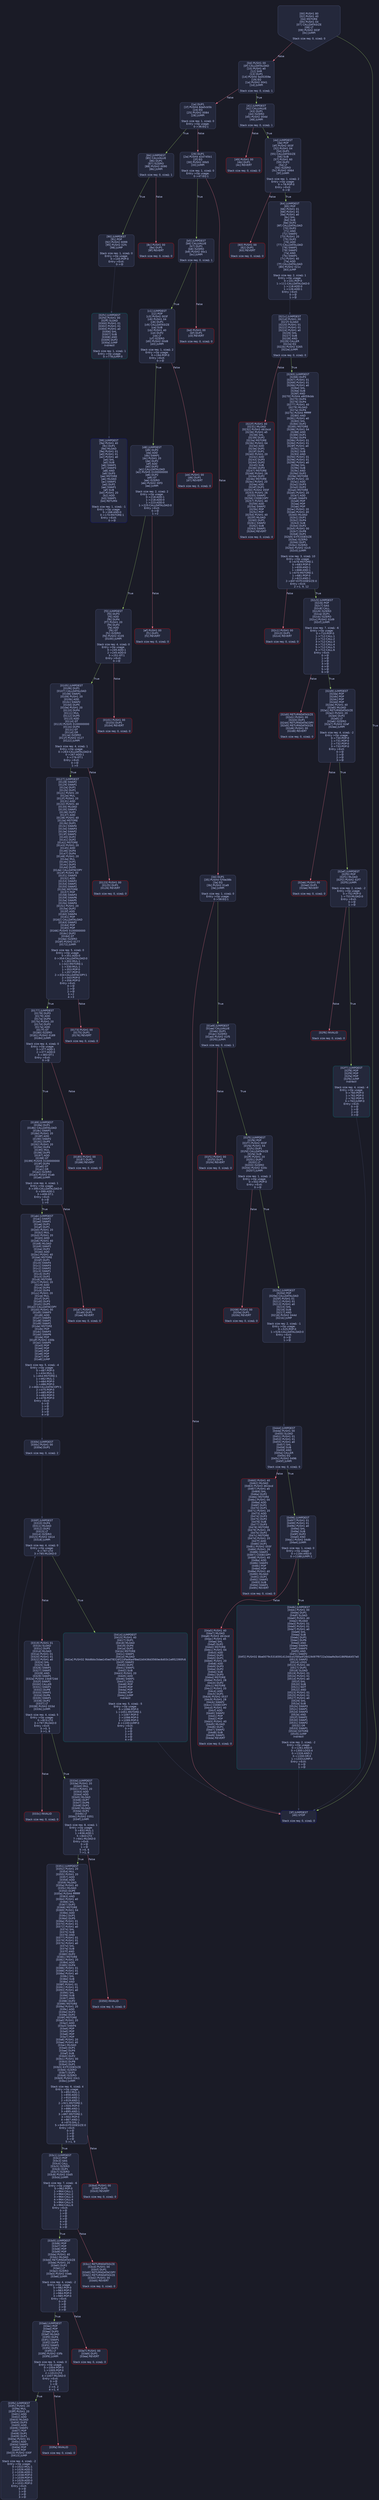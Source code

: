 digraph G {
    node [shape=box, style="filled, rounded", color="#565f89", fontcolor="#c0caf5", fontname="Helvetica", fillcolor="#24283b"];
    edge [color="#414868", fontcolor="#c0caf5", fontname="Helvetica"];
    bgcolor="#1a1b26";
    0 [ label = "[00] PUSH1 80
[02] PUSH1 40
[04] MSTORE
[05] PUSH1 04
[07] CALLDATASIZE
[08] LT
[09] PUSH2 003f
[0c] JUMPI

Stack size req: 0, sizeΔ: 0
" shape = invhouse]
    1 [ label = "[0d] PUSH1 00
[0f] CALLDATALOAD
[10] PUSH1 e0
[12] SHR
[13] DUP1
[14] PUSH4 5e35359e
[19] EQ
[1a] PUSH2 0041
[1d] JUMPI

Stack size req: 0, sizeΔ: 1
"]
    2 [ label = "[1e] DUP1
[1f] PUSH4 8da5cb5b
[24] EQ
[25] PUSH2 0084
[28] JUMPI

Stack size req: 1, sizeΔ: 0
Entry->Op usage:
	0->36:EQ:1
"]
    3 [ label = "[29] DUP1
[2a] PUSH4 d2d745b1
[2f] EQ
[30] PUSH2 00b5
[33] JUMPI

Stack size req: 1, sizeΔ: 0
Entry->Op usage:
	0->47:EQ:1
"]
    4 [ label = "[34] DUP1
[35] PUSH4 f2fde38b
[3a] EQ
[3b] PUSH2 01e9
[3e] JUMPI

Stack size req: 1, sizeΔ: 0
Entry->Op usage:
	0->58:EQ:1
"]
    5 [ label = "[3f] JUMPDEST
[40] STOP

Stack size req: 0, sizeΔ: 0
" color = "darkblue"]
    6 [ label = "[41] JUMPDEST
[42] CALLVALUE
[43] DUP1
[44] ISZERO
[45] PUSH2 004d
[48] JUMPI

Stack size req: 0, sizeΔ: 1
"]
    7 [ label = "[49] PUSH1 00
[4b] DUP1
[4c] REVERT

Stack size req: 0, sizeΔ: 0
" color = "red"]
    8 [ label = "[4d] JUMPDEST
[4e] POP
[4f] PUSH2 003f
[52] PUSH1 04
[54] DUP1
[55] CALLDATASIZE
[56] SUB
[57] PUSH1 60
[59] DUP2
[5a] LT
[5b] ISZERO
[5c] PUSH2 0064
[5f] JUMPI

Stack size req: 1, sizeΔ: 2
Entry->Op usage:
	0->78:POP:0
Entry->Exit:
	0->😵
"]
    9 [ label = "[60] PUSH1 00
[62] DUP1
[63] REVERT

Stack size req: 0, sizeΔ: 0
" color = "red"]
    10 [ label = "[64] JUMPDEST
[65] POP
[66] PUSH1 01
[68] PUSH1 01
[6a] PUSH1 a0
[6c] SHL
[6d] SUB
[6e] DUP2
[6f] CALLDATALOAD
[70] DUP2
[71] AND
[72] SWAP2
[73] PUSH1 20
[75] DUP2
[76] ADD
[77] CALLDATALOAD
[78] SWAP1
[79] SWAP2
[7a] AND
[7b] SWAP1
[7c] PUSH1 40
[7e] ADD
[7f] CALLDATALOAD
[80] PUSH2 021c
[83] JUMP

Stack size req: 2, sizeΔ: 1
Entry->Op usage:
	0->101:POP:0
	1->111:CALLDATALOAD:0
	1->118:ADD:0
	1->126:ADD:1
Entry->Exit:
	0->😵
	1->😵
"]
    11 [ label = "[84] JUMPDEST
[85] CALLVALUE
[86] DUP1
[87] ISZERO
[88] PUSH2 0090
[8b] JUMPI

Stack size req: 0, sizeΔ: 1
"]
    12 [ label = "[8c] PUSH1 00
[8e] DUP1
[8f] REVERT

Stack size req: 0, sizeΔ: 0
" color = "red"]
    13 [ label = "[90] JUMPDEST
[91] POP
[92] PUSH2 0099
[95] PUSH2 02fc
[98] JUMP

Stack size req: 1, sizeΔ: 0
Entry->Op usage:
	0->145:POP:0
Entry->Exit:
	0->😵
"]
    14 [ label = "[99] JUMPDEST
[9a] PUSH1 40
[9c] DUP1
[9d] MLOAD
[9e] PUSH1 01
[a0] PUSH1 01
[a2] PUSH1 a0
[a4] SHL
[a5] SUB
[a6] SWAP1
[a7] SWAP3
[a8] AND
[a9] DUP3
[aa] MSTORE
[ab] MLOAD
[ac] SWAP1
[ad] DUP2
[ae] SWAP1
[af] SUB
[b0] PUSH1 20
[b2] ADD
[b3] SWAP1
[b4] RETURN

Stack size req: 1, sizeΔ: -1
Entry->Op usage:
	0->168:AND:0
	0->170:MSTORE:1
Entry->Exit:
	0->😵
" color = "darkblue"]
    15 [ label = "[b5] JUMPDEST
[b6] CALLVALUE
[b7] DUP1
[b8] ISZERO
[b9] PUSH2 00c1
[bc] JUMPI

Stack size req: 0, sizeΔ: 1
"]
    16 [ label = "[bd] PUSH1 00
[bf] DUP1
[c0] REVERT

Stack size req: 0, sizeΔ: 0
" color = "red"]
    17 [ label = "[c1] JUMPDEST
[c2] POP
[c3] PUSH2 003f
[c6] PUSH1 04
[c8] DUP1
[c9] CALLDATASIZE
[ca] SUB
[cb] PUSH1 40
[cd] DUP2
[ce] LT
[cf] ISZERO
[d0] PUSH2 00d8
[d3] JUMPI

Stack size req: 1, sizeΔ: 2
Entry->Op usage:
	0->194:POP:0
Entry->Exit:
	0->😵
"]
    18 [ label = "[d4] PUSH1 00
[d6] DUP1
[d7] REVERT

Stack size req: 0, sizeΔ: 0
" color = "red"]
    19 [ label = "[d8] JUMPDEST
[d9] DUP2
[da] ADD
[db] SWAP1
[dc] PUSH1 20
[de] DUP2
[df] ADD
[e0] DUP2
[e1] CALLDATALOAD
[e2] PUSH5 0100000000
[e8] DUP2
[e9] GT
[ea] ISZERO
[eb] PUSH2 00f3
[ee] JUMPI

Stack size req: 2, sizeΔ: 2
Entry->Op usage:
	0->218:ADD:1
	1->218:ADD:0
	1->223:ADD:0
	1->225:CALLDATALOAD:0
Entry->Exit:
	0->😵
	1->2
"]
    20 [ label = "[ef] PUSH1 00
[f1] DUP1
[f2] REVERT

Stack size req: 0, sizeΔ: 0
" color = "red"]
    21 [ label = "[f3] JUMPDEST
[f4] DUP3
[f5] ADD
[f6] DUP4
[f7] PUSH1 20
[f9] DUP3
[fa] ADD
[fb] GT
[fc] ISZERO
[fd] PUSH2 0105
[0100] JUMPI

Stack size req: 4, sizeΔ: 0
Entry->Op usage:
	0->245:ADD:1
	2->245:ADD:0
	3->251:GT:1
Entry->Exit:
	0->😵
"]
    22 [ label = "[0101] PUSH1 00
[0103] DUP1
[0104] REVERT

Stack size req: 0, sizeΔ: 0
" color = "red"]
    23 [ label = "[0105] JUMPDEST
[0106] DUP1
[0107] CALLDATALOAD
[0108] SWAP1
[0109] PUSH1 20
[010b] ADD
[010c] SWAP2
[010d] DUP5
[010e] PUSH1 20
[0110] DUP4
[0111] MUL
[0112] DUP5
[0113] ADD
[0114] GT
[0115] PUSH5 0100000000
[011b] DUP4
[011c] GT
[011d] OR
[011e] ISZERO
[011f] PUSH2 0127
[0122] JUMPI

Stack size req: 4, sizeΔ: 1
Entry->Op usage:
	0->263:CALLDATALOAD:0
	0->267:ADD:1
	3->276:GT:1
Entry->Exit:
	0->😵
	1->0
"]
    24 [ label = "[0123] PUSH1 00
[0125] DUP1
[0126] REVERT

Stack size req: 0, sizeΔ: 0
" color = "red"]
    25 [ label = "[0127] JUMPDEST
[0128] SWAP2
[0129] SWAP1
[012a] DUP1
[012b] DUP1
[012c] PUSH1 20
[012e] MUL
[012f] PUSH1 20
[0131] ADD
[0132] PUSH1 40
[0134] MLOAD
[0135] SWAP1
[0136] DUP2
[0137] ADD
[0138] PUSH1 40
[013a] MSTORE
[013b] DUP1
[013c] SWAP4
[013d] SWAP3
[013e] SWAP2
[013f] SWAP1
[0140] DUP2
[0141] DUP2
[0142] MSTORE
[0143] PUSH1 20
[0145] ADD
[0146] DUP4
[0147] DUP4
[0148] PUSH1 20
[014a] MUL
[014b] DUP1
[014c] DUP3
[014d] DUP5
[014e] CALLDATACOPY
[014f] PUSH1 00
[0151] SWAP3
[0152] ADD
[0153] SWAP2
[0154] SWAP1
[0155] SWAP2
[0156] MSTORE
[0157] POP
[0158] SWAP3
[0159] SWAP6
[015a] SWAP5
[015b] SWAP4
[015c] PUSH1 20
[015e] DUP2
[015f] ADD
[0160] SWAP4
[0161] POP
[0162] CALLDATALOAD
[0163] SWAP2
[0164] POP
[0165] POP
[0166] PUSH5 0100000000
[016c] DUP2
[016d] GT
[016e] ISZERO
[016f] PUSH2 0177
[0172] JUMPI

Stack size req: 5, sizeΔ: 0
Entry->Op usage:
	0->351:ADD:0
	0->354:CALLDATALOAD:0
	1->302:MUL:1
	1->322:MSTORE:1
	1->330:MUL:1
	1->353:POP:0
	1->357:POP:0
	2->334:CALLDATACOPY:1
	2->343:POP:0
	2->356:POP:0
Entry->Exit:
	0->😵
	1->😵
	2->😵
	3->2
	4->3
"]
    26 [ label = "[0173] PUSH1 00
[0175] DUP1
[0176] REVERT

Stack size req: 0, sizeΔ: 0
" color = "red"]
    27 [ label = "[0177] JUMPDEST
[0178] DUP3
[0179] ADD
[017a] DUP4
[017b] PUSH1 20
[017d] DUP3
[017e] ADD
[017f] GT
[0180] ISZERO
[0181] PUSH2 0189
[0184] JUMPI

Stack size req: 4, sizeΔ: 0
Entry->Op usage:
	0->377:ADD:1
	2->377:ADD:0
	3->383:GT:1
Entry->Exit:
	0->😵
"]
    28 [ label = "[0185] PUSH1 00
[0187] DUP1
[0188] REVERT

Stack size req: 0, sizeΔ: 0
" color = "red"]
    29 [ label = "[0189] JUMPDEST
[018a] DUP1
[018b] CALLDATALOAD
[018c] SWAP1
[018d] PUSH1 20
[018f] ADD
[0190] SWAP2
[0191] DUP5
[0192] PUSH1 20
[0194] DUP4
[0195] MUL
[0196] DUP5
[0197] ADD
[0198] GT
[0199] PUSH5 0100000000
[019f] DUP4
[01a0] GT
[01a1] OR
[01a2] ISZERO
[01a3] PUSH2 01ab
[01a6] JUMPI

Stack size req: 4, sizeΔ: 1
Entry->Op usage:
	0->395:CALLDATALOAD:0
	0->399:ADD:1
	3->408:GT:1
Entry->Exit:
	0->😵
	1->0
"]
    30 [ label = "[01a7] PUSH1 00
[01a9] DUP1
[01aa] REVERT

Stack size req: 0, sizeΔ: 0
" color = "red"]
    31 [ label = "[01ab] JUMPDEST
[01ac] SWAP2
[01ad] SWAP1
[01ae] DUP1
[01af] DUP1
[01b0] PUSH1 20
[01b2] MUL
[01b3] PUSH1 20
[01b5] ADD
[01b6] PUSH1 40
[01b8] MLOAD
[01b9] SWAP1
[01ba] DUP2
[01bb] ADD
[01bc] PUSH1 40
[01be] MSTORE
[01bf] DUP1
[01c0] SWAP4
[01c1] SWAP3
[01c2] SWAP2
[01c3] SWAP1
[01c4] DUP2
[01c5] DUP2
[01c6] MSTORE
[01c7] PUSH1 20
[01c9] ADD
[01ca] DUP4
[01cb] DUP4
[01cc] PUSH1 20
[01ce] MUL
[01cf] DUP1
[01d0] DUP3
[01d1] DUP5
[01d2] CALLDATACOPY
[01d3] PUSH1 00
[01d5] SWAP3
[01d6] ADD
[01d7] SWAP2
[01d8] SWAP1
[01d9] SWAP2
[01da] MSTORE
[01db] POP
[01dc] SWAP3
[01dd] SWAP6
[01de] POP
[01df] PUSH2 030b
[01e2] SWAP5
[01e3] POP
[01e4] POP
[01e5] POP
[01e6] POP
[01e7] POP
[01e8] JUMP

Stack size req: 5, sizeΔ: -4
Entry->Op usage:
	0->487:POP:0
	1->434:MUL:1
	1->454:MSTORE:1
	1->462:MUL:1
	1->484:POP:0
	1->486:POP:0
	2->466:CALLDATACOPY:1
	2->475:POP:0
	2->485:POP:0
	3->483:POP:0
	4->478:POP:0
Entry->Exit:
	0->😵
	1->😵
	2->😵
	3->😵
	4->😵
"]
    32 [ label = "[01e9] JUMPDEST
[01ea] CALLVALUE
[01eb] DUP1
[01ec] ISZERO
[01ed] PUSH2 01f5
[01f0] JUMPI

Stack size req: 0, sizeΔ: 1
"]
    33 [ label = "[01f1] PUSH1 00
[01f3] DUP1
[01f4] REVERT

Stack size req: 0, sizeΔ: 0
" color = "red"]
    34 [ label = "[01f5] JUMPDEST
[01f6] POP
[01f7] PUSH2 003f
[01fa] PUSH1 04
[01fc] DUP1
[01fd] CALLDATASIZE
[01fe] SUB
[01ff] PUSH1 20
[0201] DUP2
[0202] LT
[0203] ISZERO
[0204] PUSH2 020c
[0207] JUMPI

Stack size req: 1, sizeΔ: 2
Entry->Op usage:
	0->502:POP:0
Entry->Exit:
	0->😵
"]
    35 [ label = "[0208] PUSH1 00
[020a] DUP1
[020b] REVERT

Stack size req: 0, sizeΔ: 0
" color = "red"]
    36 [ label = "[020c] JUMPDEST
[020d] POP
[020e] CALLDATALOAD
[020f] PUSH1 01
[0211] PUSH1 01
[0213] PUSH1 a0
[0215] SHL
[0216] SUB
[0217] AND
[0218] PUSH2 044d
[021b] JUMP

Stack size req: 2, sizeΔ: -1
Entry->Op usage:
	0->525:POP:0
	1->526:CALLDATALOAD:0
Entry->Exit:
	0->😵
	1->😵
"]
    37 [ label = "[021c] JUMPDEST
[021d] PUSH1 00
[021f] SLOAD
[0220] PUSH1 01
[0222] PUSH1 01
[0224] PUSH1 a0
[0226] SHL
[0227] SUB
[0228] AND
[0229] CALLER
[022a] EQ
[022b] PUSH2 0265
[022e] JUMPI

Stack size req: 0, sizeΔ: 0
"]
    38 [ label = "[022f] PUSH1 40
[0231] MLOAD
[0232] PUSH3 461bcd
[0236] PUSH1 e5
[0238] SHL
[0239] DUP2
[023a] MSTORE
[023b] PUSH1 04
[023d] ADD
[023e] DUP1
[023f] DUP1
[0240] PUSH1 20
[0242] ADD
[0243] DUP3
[0244] DUP2
[0245] SUB
[0246] DUP3
[0247] MSTORE
[0248] PUSH1 26
[024a] DUP2
[024b] MSTORE
[024c] PUSH1 20
[024e] ADD
[024f] DUP1
[0250] PUSH2 055f
[0253] PUSH1 26
[0255] SWAP2
[0256] CODECOPY
[0257] PUSH1 40
[0259] ADD
[025a] SWAP2
[025b] POP
[025c] POP
[025d] PUSH1 40
[025f] MLOAD
[0260] DUP1
[0261] SWAP2
[0262] SUB
[0263] SWAP1
[0264] REVERT

Stack size req: 0, sizeΔ: 0
" color = "red"]
    39 [ label = "[0265] JUMPDEST
[0266] DUP3
[0267] PUSH1 01
[0269] PUSH1 01
[026b] PUSH1 a0
[026d] SHL
[026e] SUB
[026f] AND
[0270] PUSH4 a9059cbb
[0275] DUP4
[0276] DUP4
[0277] PUSH1 40
[0279] MLOAD
[027a] DUP4
[027b] PUSH4 ffffffff
[0280] AND
[0281] PUSH1 e0
[0283] SHL
[0284] DUP2
[0285] MSTORE
[0286] PUSH1 04
[0288] ADD
[0289] DUP1
[028a] DUP4
[028b] PUSH1 01
[028d] PUSH1 01
[028f] PUSH1 a0
[0291] SHL
[0292] SUB
[0293] AND
[0294] PUSH1 01
[0296] PUSH1 01
[0298] PUSH1 a0
[029a] SHL
[029b] SUB
[029c] AND
[029d] DUP2
[029e] MSTORE
[029f] PUSH1 20
[02a1] ADD
[02a2] DUP3
[02a3] DUP2
[02a4] MSTORE
[02a5] PUSH1 20
[02a7] ADD
[02a8] SWAP3
[02a9] POP
[02aa] POP
[02ab] POP
[02ac] PUSH1 20
[02ae] PUSH1 40
[02b0] MLOAD
[02b1] DUP1
[02b2] DUP4
[02b3] SUB
[02b4] DUP2
[02b5] PUSH1 00
[02b7] DUP8
[02b8] DUP1
[02b9] EXTCODESIZE
[02ba] ISZERO
[02bb] DUP1
[02bc] ISZERO
[02bd] PUSH2 02c5
[02c0] JUMPI

Stack size req: 3, sizeΔ: 10
Entry->Op usage:
	0->676:MSTORE:1
	0->683:POP:0
	1->659:AND:1
	1->668:AND:1
	1->670:MSTORE:1
	1->681:POP:0
	2->623:AND:1
	2->697:EXTCODESIZE:0
Entry->Exit:
	2->1, 9, 12
"]
    40 [ label = "[02c1] PUSH1 00
[02c3] DUP1
[02c4] REVERT

Stack size req: 0, sizeΔ: 0
" color = "red"]
    41 [ label = "[02c5] JUMPDEST
[02c6] POP
[02c7] GAS
[02c8] CALL
[02c9] ISZERO
[02ca] DUP1
[02cb] ISZERO
[02cc] PUSH2 02d9
[02cf] JUMPI

Stack size req: 7, sizeΔ: -6
Entry->Op usage:
	0->710:POP:0
	1->712:CALL:1
	2->712:CALL:2
	3->712:CALL:3
	4->712:CALL:4
	5->712:CALL:5
	6->712:CALL:6
Entry->Exit:
	0->😵
	1->😵
	2->😵
	3->😵
	4->😵
	5->😵
	6->😵
"]
    42 [ label = "[02d0] RETURNDATASIZE
[02d1] PUSH1 00
[02d3] DUP1
[02d4] RETURNDATACOPY
[02d5] RETURNDATASIZE
[02d6] PUSH1 00
[02d8] REVERT

Stack size req: 0, sizeΔ: 0
" color = "red"]
    43 [ label = "[02d9] JUMPDEST
[02da] POP
[02db] POP
[02dc] POP
[02dd] POP
[02de] PUSH1 40
[02e0] MLOAD
[02e1] RETURNDATASIZE
[02e2] PUSH1 20
[02e4] DUP2
[02e5] LT
[02e6] ISZERO
[02e7] PUSH2 02ef
[02ea] JUMPI

Stack size req: 4, sizeΔ: -2
Entry->Op usage:
	0->730:POP:0
	1->731:POP:0
	2->732:POP:0
	3->733:POP:0
Entry->Exit:
	0->😵
	1->😵
	2->😵
	3->😵
"]
    44 [ label = "[02eb] PUSH1 00
[02ed] DUP1
[02ee] REVERT

Stack size req: 0, sizeΔ: 0
" color = "red"]
    45 [ label = "[02ef] JUMPDEST
[02f0] POP
[02f1] MLOAD
[02f2] PUSH2 02f7
[02f5] JUMPI

Stack size req: 2, sizeΔ: -2
Entry->Op usage:
	0->752:POP:0
	1->753:MLOAD:0
Entry->Exit:
	0->😵
	1->😵
"]
    46 [ label = "[02f6] INVALID

Stack size req: 0, sizeΔ: 0
" color = "red"]
    47 [ label = "[02f7] JUMPDEST
[02f8] POP
[02f9] POP
[02fa] POP
[02fb] JUMP
Indirect!

Stack size req: 4, sizeΔ: -4
Entry->Op usage:
	0->760:POP:0
	1->761:POP:0
	2->762:POP:0
	3->763:JUMP:0
Entry->Exit:
	0->😵
	1->😵
	2->😵
	3->😵
" color = "teal"]
    48 [ label = "[02fc] JUMPDEST
[02fd] PUSH1 00
[02ff] SLOAD
[0300] PUSH1 01
[0302] PUSH1 01
[0304] PUSH1 a0
[0306] SHL
[0307] SUB
[0308] AND
[0309] DUP2
[030a] JUMP
Indirect!

Stack size req: 1, sizeΔ: 1
Entry->Op usage:
	0->778:JUMP:0
" color = "teal"]
    49 [ label = "[030b] JUMPDEST
[030c] PUSH1 00
[030e] DUP1

Stack size req: 0, sizeΔ: 2
"]
    50 [ label = "[030f] JUMPDEST
[0310] DUP4
[0311] MLOAD
[0312] DUP2
[0313] LT
[0314] ISZERO
[0315] PUSH2 0414
[0318] JUMPI

Stack size req: 4, sizeΔ: 0
Entry->Op usage:
	0->787:LT:0
	3->785:MLOAD:0
"]
    51 [ label = "[0319] PUSH1 01
[031b] SLOAD
[031c] DUP5
[031d] MLOAD
[031e] PUSH1 01
[0320] PUSH1 01
[0322] PUSH1 a0
[0324] SHL
[0325] SUB
[0326] SWAP1
[0327] SWAP2
[0328] AND
[0329] SWAP1
[032a] PUSH4 23b872dd
[032f] SWAP1
[0330] CALLER
[0331] SWAP1
[0332] DUP8
[0333] SWAP1
[0334] DUP6
[0335] SWAP1
[0336] DUP2
[0337] LT
[0338] PUSH2 033d
[033b] JUMPI

Stack size req: 4, sizeΔ: 5
Entry->Op usage:
	0->823:LT:0
	3->797:MLOAD:0
Entry->Exit:
	0->0, 5
	3->1, 8
"]
    52 [ label = "[033c] INVALID

Stack size req: 0, sizeΔ: 0
" color = "red"]
    53 [ label = "[033d] JUMPDEST
[033e] PUSH1 20
[0340] MUL
[0341] PUSH1 20
[0343] ADD
[0344] ADD
[0345] MLOAD
[0346] DUP7
[0347] DUP6
[0348] DUP2
[0349] MLOAD
[034a] DUP2
[034b] LT
[034c] PUSH2 0351
[034f] JUMPI

Stack size req: 8, sizeΔ: 1
Entry->Op usage:
	0->832:MUL:1
	1->836:ADD:1
	5->843:LT:0
	7->841:MLOAD:0
Entry->Exit:
	0->😵
	1->😵
	5->0, 6
	7->1, 8
"]
    54 [ label = "[0350] INVALID

Stack size req: 0, sizeΔ: 0
" color = "red"]
    55 [ label = "[0351] JUMPDEST
[0352] PUSH1 20
[0354] MUL
[0355] PUSH1 20
[0357] ADD
[0358] ADD
[0359] MLOAD
[035a] PUSH1 40
[035c] MLOAD
[035d] DUP5
[035e] PUSH4 ffffffff
[0363] AND
[0364] PUSH1 e0
[0366] SHL
[0367] DUP2
[0368] MSTORE
[0369] PUSH1 04
[036b] ADD
[036c] DUP1
[036d] DUP5
[036e] PUSH1 01
[0370] PUSH1 01
[0372] PUSH1 a0
[0374] SHL
[0375] SUB
[0376] AND
[0377] PUSH1 01
[0379] PUSH1 01
[037b] PUSH1 a0
[037d] SHL
[037e] SUB
[037f] AND
[0380] DUP2
[0381] MSTORE
[0382] PUSH1 20
[0384] ADD
[0385] DUP4
[0386] PUSH1 01
[0388] PUSH1 01
[038a] PUSH1 a0
[038c] SHL
[038d] SUB
[038e] AND
[038f] PUSH1 01
[0391] PUSH1 01
[0393] PUSH1 a0
[0395] SHL
[0396] SUB
[0397] AND
[0398] DUP2
[0399] MSTORE
[039a] PUSH1 20
[039c] ADD
[039d] DUP3
[039e] DUP2
[039f] MSTORE
[03a0] PUSH1 20
[03a2] ADD
[03a3] SWAP4
[03a4] POP
[03a5] POP
[03a6] POP
[03a7] POP
[03a8] PUSH1 20
[03aa] PUSH1 40
[03ac] MLOAD
[03ad] DUP1
[03ae] DUP4
[03af] SUB
[03b0] DUP2
[03b1] PUSH1 00
[03b3] DUP8
[03b4] DUP1
[03b5] EXTCODESIZE
[03b6] ISZERO
[03b7] DUP1
[03b8] ISZERO
[03b9] PUSH2 03c1
[03bc] JUMPI

Stack size req: 6, sizeΔ: 4
Entry->Op usage:
	0->852:MUL:1
	1->856:ADD:1
	2->910:AND:1
	2->919:AND:1
	2->921:MSTORE:1
	2->935:POP:0
	3->886:AND:1
	3->895:AND:1
	3->897:MSTORE:1
	3->932:POP:0
	4->867:AND:1
	4->870:SHL:1
	5->949:EXTCODESIZE:0
Entry->Exit:
	0->😵
	1->😵
	2->😵
	3->😵
	5->1, 9
"]
    56 [ label = "[03bd] PUSH1 00
[03bf] DUP1
[03c0] REVERT

Stack size req: 0, sizeΔ: 0
" color = "red"]
    57 [ label = "[03c1] JUMPDEST
[03c2] POP
[03c3] GAS
[03c4] CALL
[03c5] ISZERO
[03c6] DUP1
[03c7] ISZERO
[03c8] PUSH2 03d5
[03cb] JUMPI

Stack size req: 7, sizeΔ: -6
Entry->Op usage:
	0->962:POP:0
	1->964:CALL:1
	2->964:CALL:2
	3->964:CALL:3
	4->964:CALL:4
	5->964:CALL:5
	6->964:CALL:6
Entry->Exit:
	0->😵
	1->😵
	2->😵
	3->😵
	4->😵
	5->😵
	6->😵
"]
    58 [ label = "[03cc] RETURNDATASIZE
[03cd] PUSH1 00
[03cf] DUP1
[03d0] RETURNDATACOPY
[03d1] RETURNDATASIZE
[03d2] PUSH1 00
[03d4] REVERT

Stack size req: 0, sizeΔ: 0
" color = "red"]
    59 [ label = "[03d5] JUMPDEST
[03d6] POP
[03d7] POP
[03d8] POP
[03d9] POP
[03da] PUSH1 40
[03dc] MLOAD
[03dd] RETURNDATASIZE
[03de] PUSH1 20
[03e0] DUP2
[03e1] LT
[03e2] ISZERO
[03e3] PUSH2 03eb
[03e6] JUMPI

Stack size req: 4, sizeΔ: -2
Entry->Op usage:
	0->982:POP:0
	1->983:POP:0
	2->984:POP:0
	3->985:POP:0
Entry->Exit:
	0->😵
	1->😵
	2->😵
	3->😵
"]
    60 [ label = "[03e7] PUSH1 00
[03e9] DUP1
[03ea] REVERT

Stack size req: 0, sizeΔ: 0
" color = "red"]
    61 [ label = "[03eb] JUMPDEST
[03ec] POP
[03ed] POP
[03ee] DUP3
[03ef] MLOAD
[03f0] DUP4
[03f1] SWAP1
[03f2] DUP3
[03f3] SWAP1
[03f4] DUP2
[03f5] LT
[03f6] PUSH2 03fb
[03f9] JUMPI

Stack size req: 5, sizeΔ: 0
Entry->Op usage:
	0->1004:POP:0
	1->1005:POP:0
	2->1013:LT:0
	4->1007:MLOAD:0
Entry->Exit:
	0->😵
	1->😵
	2->0, 2
	4->1, 4
"]
    62 [ label = "[03fa] INVALID

Stack size req: 0, sizeΔ: 0
" color = "red"]
    63 [ label = "[03fb] JUMPDEST
[03fc] PUSH1 20
[03fe] MUL
[03ff] PUSH1 20
[0401] ADD
[0402] ADD
[0403] MLOAD
[0404] DUP3
[0405] ADD
[0406] SWAP2
[0407] POP
[0408] DUP1
[0409] DUP1
[040a] PUSH1 01
[040c] ADD
[040d] SWAP2
[040e] POP
[040f] POP
[0410] PUSH2 030f
[0413] JUMP

Stack size req: 4, sizeΔ: -2
Entry->Op usage:
	0->1022:MUL:1
	1->1026:ADD:1
	2->1036:ADD:1
	2->1038:POP:0
	2->1039:POP:0
	3->1029:ADD:0
	3->1031:POP:0
Entry->Exit:
	0->😵
	1->😵
	2->😵
	3->😵
"]
    64 [ label = "[0414] JUMPDEST
[0415] PUSH1 40
[0417] DUP1
[0418] MLOAD
[0419] DUP4
[041a] DUP2
[041b] MSTORE
[041c] SWAP1
[041d] MLOAD
[041e] PUSH32 9bb8bbc5dae145ed78316f22dfad6a4f8ed1b0436d3560ec6d03c1e952390fc6
[043f] SWAP2
[0440] DUP2
[0441] SWAP1
[0442] SUB
[0443] PUSH1 20
[0445] ADD
[0446] SWAP1
[0447] LOG1
[0448] POP
[0449] POP
[044a] POP
[044b] POP
[044c] JUMP
Indirect!

Stack size req: 5, sizeΔ: -5
Entry->Op usage:
	0->1096:POP:0
	1->1051:MSTORE:1
	1->1097:POP:0
	2->1098:POP:0
	3->1099:POP:0
	4->1100:JUMP:0
Entry->Exit:
	0->😵
	1->😵
	2->😵
	3->😵
	4->😵
" color = "teal"]
    65 [ label = "[044d] JUMPDEST
[044e] PUSH1 00
[0450] SLOAD
[0451] PUSH1 01
[0453] PUSH1 01
[0455] PUSH1 a0
[0457] SHL
[0458] SUB
[0459] AND
[045a] CALLER
[045b] EQ
[045c] PUSH2 0496
[045f] JUMPI

Stack size req: 0, sizeΔ: 0
"]
    66 [ label = "[0460] PUSH1 40
[0462] MLOAD
[0463] PUSH3 461bcd
[0467] PUSH1 e5
[0469] SHL
[046a] DUP2
[046b] MSTORE
[046c] PUSH1 04
[046e] ADD
[046f] DUP1
[0470] DUP1
[0471] PUSH1 20
[0473] ADD
[0474] DUP3
[0475] DUP2
[0476] SUB
[0477] DUP3
[0478] MSTORE
[0479] PUSH1 26
[047b] DUP2
[047c] MSTORE
[047d] PUSH1 20
[047f] ADD
[0480] DUP1
[0481] PUSH2 055f
[0484] PUSH1 26
[0486] SWAP2
[0487] CODECOPY
[0488] PUSH1 40
[048a] ADD
[048b] SWAP2
[048c] POP
[048d] POP
[048e] PUSH1 40
[0490] MLOAD
[0491] DUP1
[0492] SWAP2
[0493] SUB
[0494] SWAP1
[0495] REVERT

Stack size req: 0, sizeΔ: 0
" color = "red"]
    67 [ label = "[0496] JUMPDEST
[0497] PUSH1 01
[0499] PUSH1 01
[049b] PUSH1 a0
[049d] SHL
[049e] SUB
[049f] DUP2
[04a0] AND
[04a1] PUSH2 04db
[04a4] JUMPI

Stack size req: 1, sizeΔ: 0
Entry->Op usage:
	0->1184:AND:0
	0->1188:JUMPI:1
"]
    68 [ label = "[04a5] PUSH1 40
[04a7] MLOAD
[04a8] PUSH3 461bcd
[04ac] PUSH1 e5
[04ae] SHL
[04af] DUP2
[04b0] MSTORE
[04b1] PUSH1 04
[04b3] ADD
[04b4] DUP1
[04b5] DUP1
[04b6] PUSH1 20
[04b8] ADD
[04b9] DUP3
[04ba] DUP2
[04bb] SUB
[04bc] DUP3
[04bd] MSTORE
[04be] PUSH1 28
[04c0] DUP2
[04c1] MSTORE
[04c2] PUSH1 20
[04c4] ADD
[04c5] DUP1
[04c6] PUSH2 0537
[04c9] PUSH1 28
[04cb] SWAP2
[04cc] CODECOPY
[04cd] PUSH1 40
[04cf] ADD
[04d0] SWAP2
[04d1] POP
[04d2] POP
[04d3] PUSH1 40
[04d5] MLOAD
[04d6] DUP1
[04d7] SWAP2
[04d8] SUB
[04d9] SWAP1
[04da] REVERT

Stack size req: 0, sizeΔ: 0
" color = "red"]
    69 [ label = "[04db] JUMPDEST
[04dc] PUSH1 00
[04de] DUP1
[04df] SLOAD
[04e0] PUSH1 40
[04e2] MLOAD
[04e3] PUSH1 01
[04e5] PUSH1 01
[04e7] PUSH1 a0
[04e9] SHL
[04ea] SUB
[04eb] DUP1
[04ec] DUP6
[04ed] AND
[04ee] SWAP4
[04ef] SWAP3
[04f0] AND
[04f1] SWAP2
[04f2] PUSH32 8be0079c531659141344cd1fd0a4f28419497f9722a3daafe3b4186f6b6457e0
[0513] SWAP2
[0514] LOG3
[0515] PUSH1 00
[0517] DUP1
[0518] SLOAD
[0519] PUSH1 01
[051b] PUSH1 01
[051d] PUSH1 a0
[051f] SHL
[0520] SUB
[0521] NOT
[0522] AND
[0523] PUSH1 01
[0525] PUSH1 01
[0527] PUSH1 a0
[0529] SHL
[052a] SUB
[052b] SWAP3
[052c] SWAP1
[052d] SWAP3
[052e] AND
[052f] SWAP2
[0530] SWAP1
[0531] SWAP2
[0532] OR
[0533] SWAP1
[0534] SSTORE
[0535] JUMP
Indirect!

Stack size req: 2, sizeΔ: -2
Entry->Op usage:
	0->1261:AND:0
	0->1300:LOG3:4
	0->1326:AND:1
	0->1330:OR:0
	1->1333:JUMP:0
Entry->Exit:
	0->😵
	1->😵
" color = "teal"]
    0 -> 1 [ label = "False" color = "#f7768e"]
    0 -> 5 [ label = "True" color = "#9ece6a"]
    1 -> 2 [ label = "False" color = "#f7768e"]
    1 -> 6 [ label = "True" color = "#9ece6a"]
    2 -> 3 [ label = "False" color = "#f7768e"]
    2 -> 11 [ label = "True" color = "#9ece6a"]
    3 -> 4 [ label = "False" color = "#f7768e"]
    3 -> 15 [ label = "True" color = "#9ece6a"]
    4 -> 5 [ label = "False" color = "#f7768e"]
    4 -> 32 [ label = "True" color = "#9ece6a"]
    6 -> 7 [ label = "False" color = "#f7768e"]
    6 -> 8 [ label = "True" color = "#9ece6a"]
    8 -> 9 [ label = "False" color = "#f7768e"]
    8 -> 10 [ label = "True" color = "#9ece6a"]
    10 -> 37 [ ]
    11 -> 12 [ label = "False" color = "#f7768e"]
    11 -> 13 [ label = "True" color = "#9ece6a"]
    13 -> 48 [ ]
    15 -> 16 [ label = "False" color = "#f7768e"]
    15 -> 17 [ label = "True" color = "#9ece6a"]
    17 -> 18 [ label = "False" color = "#f7768e"]
    17 -> 19 [ label = "True" color = "#9ece6a"]
    19 -> 20 [ label = "False" color = "#f7768e"]
    19 -> 21 [ label = "True" color = "#9ece6a"]
    21 -> 22 [ label = "False" color = "#f7768e"]
    21 -> 23 [ label = "True" color = "#9ece6a"]
    23 -> 24 [ label = "False" color = "#f7768e"]
    23 -> 25 [ label = "True" color = "#9ece6a"]
    25 -> 26 [ label = "False" color = "#f7768e"]
    25 -> 27 [ label = "True" color = "#9ece6a"]
    27 -> 28 [ label = "False" color = "#f7768e"]
    27 -> 29 [ label = "True" color = "#9ece6a"]
    29 -> 30 [ label = "False" color = "#f7768e"]
    29 -> 31 [ label = "True" color = "#9ece6a"]
    31 -> 49 [ ]
    32 -> 33 [ label = "False" color = "#f7768e"]
    32 -> 34 [ label = "True" color = "#9ece6a"]
    34 -> 35 [ label = "False" color = "#f7768e"]
    34 -> 36 [ label = "True" color = "#9ece6a"]
    36 -> 65 [ ]
    37 -> 38 [ label = "False" color = "#f7768e"]
    37 -> 39 [ label = "True" color = "#9ece6a"]
    39 -> 40 [ label = "False" color = "#f7768e"]
    39 -> 41 [ label = "True" color = "#9ece6a"]
    41 -> 42 [ label = "False" color = "#f7768e"]
    41 -> 43 [ label = "True" color = "#9ece6a"]
    43 -> 44 [ label = "False" color = "#f7768e"]
    43 -> 45 [ label = "True" color = "#9ece6a"]
    45 -> 46 [ label = "False" color = "#f7768e"]
    45 -> 47 [ label = "True" color = "#9ece6a"]
    49 -> 50 [ ]
    50 -> 51 [ label = "False" color = "#f7768e"]
    50 -> 64 [ label = "True" color = "#9ece6a"]
    51 -> 52 [ label = "False" color = "#f7768e"]
    51 -> 53 [ label = "True" color = "#9ece6a"]
    53 -> 54 [ label = "False" color = "#f7768e"]
    53 -> 55 [ label = "True" color = "#9ece6a"]
    55 -> 56 [ label = "False" color = "#f7768e"]
    55 -> 57 [ label = "True" color = "#9ece6a"]
    57 -> 58 [ label = "False" color = "#f7768e"]
    57 -> 59 [ label = "True" color = "#9ece6a"]
    59 -> 60 [ label = "False" color = "#f7768e"]
    59 -> 61 [ label = "True" color = "#9ece6a"]
    61 -> 62 [ label = "False" color = "#f7768e"]
    61 -> 63 [ label = "True" color = "#9ece6a"]
    63 -> 50 [ ]
    65 -> 66 [ label = "False" color = "#f7768e"]
    65 -> 67 [ label = "True" color = "#9ece6a"]
    67 -> 68 [ label = "False" color = "#f7768e"]
    67 -> 69 [ label = "True" color = "#9ece6a"]
    47 -> 5 [ ]
    48 -> 14 [ ]
    64 -> 5 [ ]
    69 -> 5 [ ]

}
